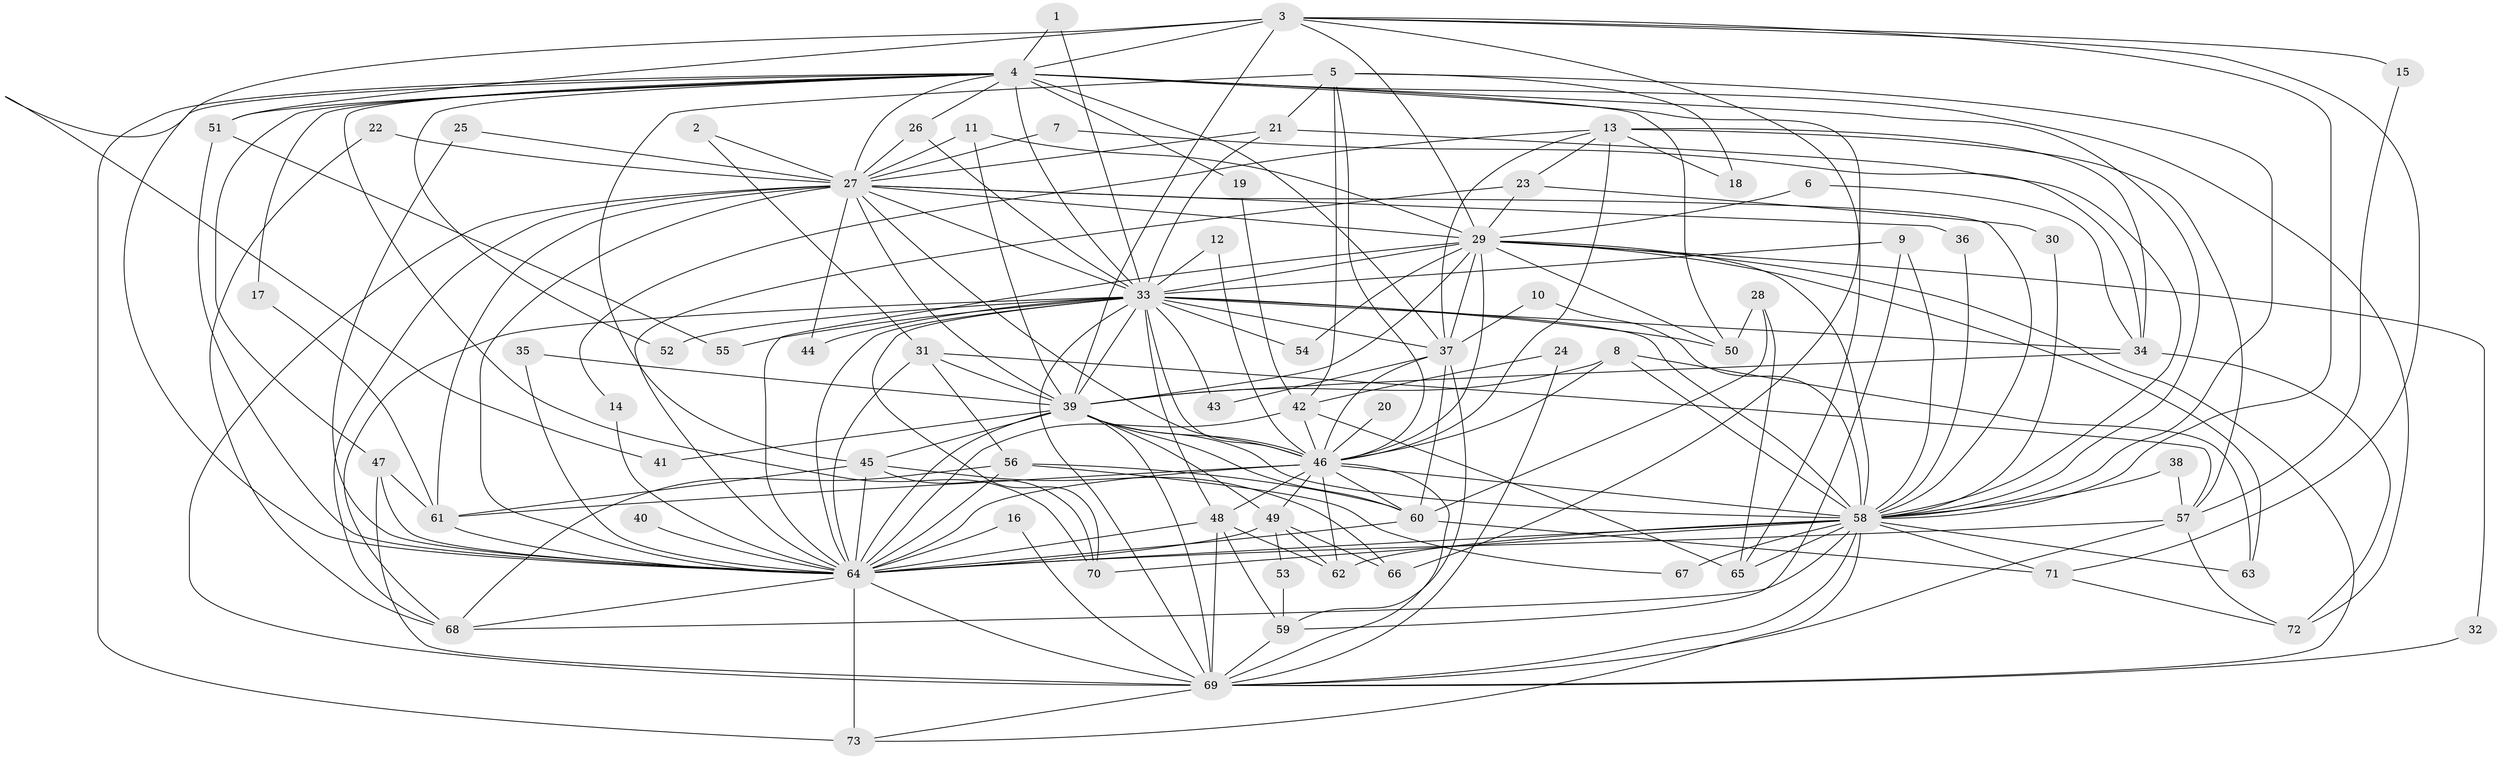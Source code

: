 // original degree distribution, {21: 0.013793103448275862, 30: 0.006896551724137931, 20: 0.020689655172413793, 23: 0.006896551724137931, 28: 0.006896551724137931, 13: 0.006896551724137931, 27: 0.006896551724137931, 6: 0.034482758620689655, 3: 0.15172413793103448, 4: 0.1310344827586207, 17: 0.006896551724137931, 5: 0.06896551724137931, 9: 0.006896551724137931, 2: 0.5241379310344828, 7: 0.006896551724137931}
// Generated by graph-tools (version 1.1) at 2025/49/03/09/25 03:49:29]
// undirected, 73 vertices, 203 edges
graph export_dot {
graph [start="1"]
  node [color=gray90,style=filled];
  1;
  2;
  3;
  4;
  5;
  6;
  7;
  8;
  9;
  10;
  11;
  12;
  13;
  14;
  15;
  16;
  17;
  18;
  19;
  20;
  21;
  22;
  23;
  24;
  25;
  26;
  27;
  28;
  29;
  30;
  31;
  32;
  33;
  34;
  35;
  36;
  37;
  38;
  39;
  40;
  41;
  42;
  43;
  44;
  45;
  46;
  47;
  48;
  49;
  50;
  51;
  52;
  53;
  54;
  55;
  56;
  57;
  58;
  59;
  60;
  61;
  62;
  63;
  64;
  65;
  66;
  67;
  68;
  69;
  70;
  71;
  72;
  73;
  1 -- 4 [weight=1.0];
  1 -- 33 [weight=1.0];
  2 -- 27 [weight=1.0];
  2 -- 31 [weight=1.0];
  3 -- 4 [weight=2.0];
  3 -- 15 [weight=1.0];
  3 -- 29 [weight=1.0];
  3 -- 39 [weight=1.0];
  3 -- 41 [weight=1.0];
  3 -- 51 [weight=1.0];
  3 -- 58 [weight=1.0];
  3 -- 66 [weight=1.0];
  3 -- 71 [weight=1.0];
  4 -- 17 [weight=1.0];
  4 -- 19 [weight=1.0];
  4 -- 26 [weight=1.0];
  4 -- 27 [weight=1.0];
  4 -- 33 [weight=1.0];
  4 -- 37 [weight=1.0];
  4 -- 47 [weight=1.0];
  4 -- 50 [weight=1.0];
  4 -- 51 [weight=2.0];
  4 -- 52 [weight=1.0];
  4 -- 58 [weight=2.0];
  4 -- 64 [weight=1.0];
  4 -- 65 [weight=1.0];
  4 -- 70 [weight=1.0];
  4 -- 72 [weight=1.0];
  4 -- 73 [weight=1.0];
  5 -- 18 [weight=1.0];
  5 -- 21 [weight=1.0];
  5 -- 42 [weight=1.0];
  5 -- 45 [weight=1.0];
  5 -- 46 [weight=1.0];
  5 -- 58 [weight=1.0];
  6 -- 29 [weight=1.0];
  6 -- 34 [weight=1.0];
  7 -- 27 [weight=1.0];
  7 -- 34 [weight=1.0];
  8 -- 39 [weight=1.0];
  8 -- 46 [weight=1.0];
  8 -- 58 [weight=1.0];
  8 -- 63 [weight=1.0];
  9 -- 33 [weight=1.0];
  9 -- 58 [weight=1.0];
  9 -- 59 [weight=1.0];
  10 -- 37 [weight=1.0];
  10 -- 58 [weight=1.0];
  11 -- 27 [weight=1.0];
  11 -- 29 [weight=1.0];
  11 -- 39 [weight=1.0];
  12 -- 33 [weight=1.0];
  12 -- 46 [weight=1.0];
  13 -- 14 [weight=1.0];
  13 -- 18 [weight=1.0];
  13 -- 23 [weight=1.0];
  13 -- 34 [weight=1.0];
  13 -- 37 [weight=1.0];
  13 -- 46 [weight=1.0];
  13 -- 57 [weight=1.0];
  14 -- 64 [weight=1.0];
  15 -- 57 [weight=1.0];
  16 -- 64 [weight=1.0];
  16 -- 69 [weight=1.0];
  17 -- 61 [weight=1.0];
  19 -- 42 [weight=1.0];
  20 -- 46 [weight=2.0];
  21 -- 27 [weight=1.0];
  21 -- 33 [weight=1.0];
  21 -- 58 [weight=1.0];
  22 -- 27 [weight=1.0];
  22 -- 68 [weight=1.0];
  23 -- 29 [weight=1.0];
  23 -- 30 [weight=1.0];
  23 -- 64 [weight=1.0];
  24 -- 42 [weight=1.0];
  24 -- 69 [weight=1.0];
  25 -- 27 [weight=1.0];
  25 -- 64 [weight=1.0];
  26 -- 27 [weight=1.0];
  26 -- 33 [weight=1.0];
  27 -- 29 [weight=1.0];
  27 -- 33 [weight=1.0];
  27 -- 36 [weight=1.0];
  27 -- 39 [weight=1.0];
  27 -- 44 [weight=1.0];
  27 -- 46 [weight=2.0];
  27 -- 58 [weight=1.0];
  27 -- 61 [weight=1.0];
  27 -- 64 [weight=3.0];
  27 -- 68 [weight=1.0];
  27 -- 69 [weight=2.0];
  28 -- 50 [weight=1.0];
  28 -- 60 [weight=1.0];
  28 -- 65 [weight=1.0];
  29 -- 32 [weight=1.0];
  29 -- 33 [weight=1.0];
  29 -- 37 [weight=1.0];
  29 -- 39 [weight=1.0];
  29 -- 46 [weight=2.0];
  29 -- 50 [weight=1.0];
  29 -- 54 [weight=1.0];
  29 -- 58 [weight=1.0];
  29 -- 63 [weight=1.0];
  29 -- 64 [weight=3.0];
  29 -- 69 [weight=1.0];
  30 -- 58 [weight=1.0];
  31 -- 39 [weight=1.0];
  31 -- 56 [weight=1.0];
  31 -- 57 [weight=1.0];
  31 -- 64 [weight=1.0];
  32 -- 69 [weight=1.0];
  33 -- 34 [weight=2.0];
  33 -- 37 [weight=1.0];
  33 -- 39 [weight=1.0];
  33 -- 43 [weight=1.0];
  33 -- 44 [weight=1.0];
  33 -- 46 [weight=2.0];
  33 -- 48 [weight=1.0];
  33 -- 50 [weight=2.0];
  33 -- 52 [weight=1.0];
  33 -- 54 [weight=1.0];
  33 -- 55 [weight=1.0];
  33 -- 58 [weight=1.0];
  33 -- 64 [weight=2.0];
  33 -- 68 [weight=1.0];
  33 -- 69 [weight=1.0];
  33 -- 70 [weight=1.0];
  34 -- 39 [weight=1.0];
  34 -- 72 [weight=1.0];
  35 -- 39 [weight=1.0];
  35 -- 64 [weight=1.0];
  36 -- 58 [weight=1.0];
  37 -- 43 [weight=1.0];
  37 -- 46 [weight=1.0];
  37 -- 59 [weight=1.0];
  37 -- 60 [weight=1.0];
  38 -- 57 [weight=1.0];
  38 -- 58 [weight=1.0];
  39 -- 41 [weight=1.0];
  39 -- 45 [weight=1.0];
  39 -- 46 [weight=2.0];
  39 -- 49 [weight=1.0];
  39 -- 58 [weight=2.0];
  39 -- 60 [weight=1.0];
  39 -- 64 [weight=3.0];
  39 -- 69 [weight=1.0];
  40 -- 64 [weight=2.0];
  42 -- 46 [weight=1.0];
  42 -- 64 [weight=1.0];
  42 -- 65 [weight=1.0];
  45 -- 61 [weight=1.0];
  45 -- 64 [weight=2.0];
  45 -- 66 [weight=1.0];
  45 -- 70 [weight=1.0];
  46 -- 48 [weight=1.0];
  46 -- 49 [weight=1.0];
  46 -- 58 [weight=2.0];
  46 -- 60 [weight=2.0];
  46 -- 61 [weight=1.0];
  46 -- 62 [weight=1.0];
  46 -- 64 [weight=4.0];
  46 -- 69 [weight=2.0];
  47 -- 61 [weight=1.0];
  47 -- 64 [weight=1.0];
  47 -- 69 [weight=1.0];
  48 -- 59 [weight=1.0];
  48 -- 62 [weight=1.0];
  48 -- 64 [weight=2.0];
  48 -- 69 [weight=2.0];
  49 -- 53 [weight=1.0];
  49 -- 62 [weight=1.0];
  49 -- 64 [weight=1.0];
  49 -- 66 [weight=1.0];
  51 -- 55 [weight=1.0];
  51 -- 64 [weight=1.0];
  53 -- 59 [weight=1.0];
  56 -- 60 [weight=1.0];
  56 -- 64 [weight=2.0];
  56 -- 67 [weight=1.0];
  56 -- 68 [weight=1.0];
  57 -- 64 [weight=2.0];
  57 -- 69 [weight=1.0];
  57 -- 72 [weight=1.0];
  58 -- 62 [weight=1.0];
  58 -- 63 [weight=1.0];
  58 -- 64 [weight=2.0];
  58 -- 65 [weight=1.0];
  58 -- 67 [weight=1.0];
  58 -- 68 [weight=1.0];
  58 -- 69 [weight=2.0];
  58 -- 70 [weight=1.0];
  58 -- 71 [weight=1.0];
  58 -- 73 [weight=1.0];
  59 -- 69 [weight=1.0];
  60 -- 64 [weight=1.0];
  60 -- 71 [weight=1.0];
  61 -- 64 [weight=2.0];
  64 -- 68 [weight=1.0];
  64 -- 69 [weight=2.0];
  64 -- 73 [weight=2.0];
  69 -- 73 [weight=1.0];
  71 -- 72 [weight=1.0];
}
